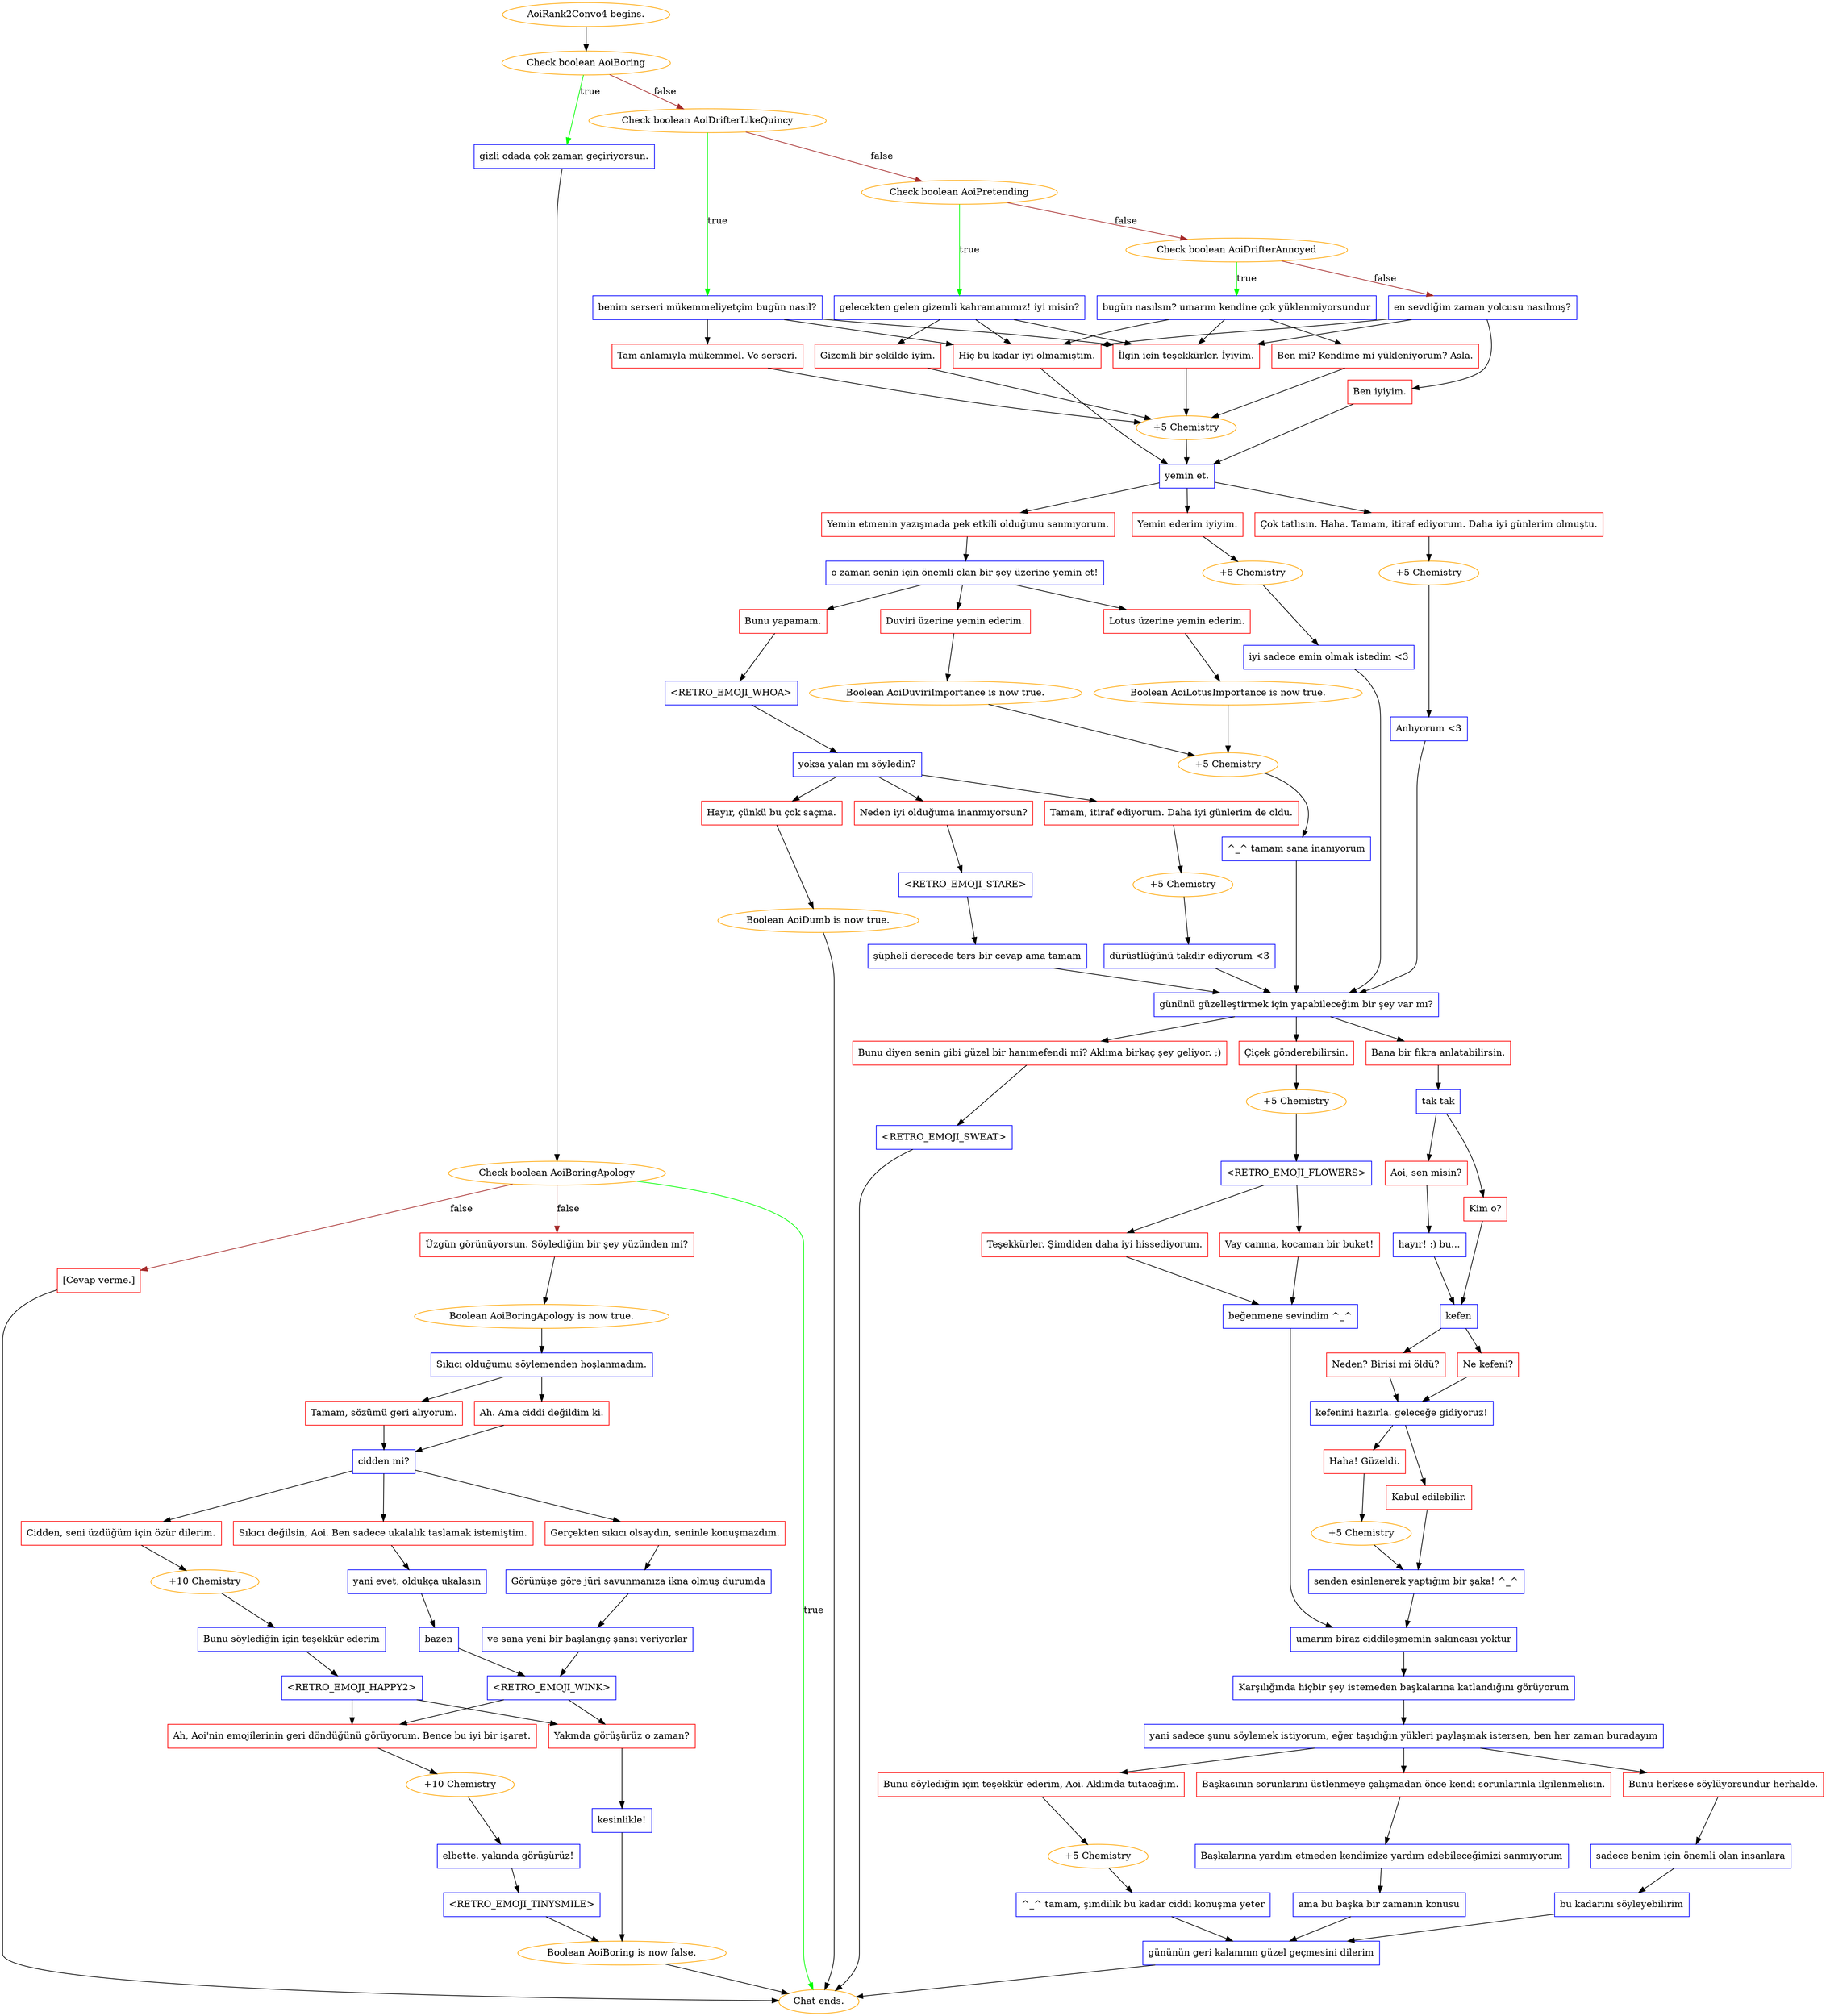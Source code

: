 digraph {
	"AoiRank2Convo4 begins." [color=orange];
		"AoiRank2Convo4 begins." -> j1890850141;
	j1890850141 [label="Check boolean AoiBoring",color=orange];
		j1890850141 -> j2316821034 [label=true,color=green];
		j1890850141 -> j4113960334 [label=false,color=brown];
	j2316821034 [label="gizli odada çok zaman geçiriyorsun.",shape=box,color=blue];
		j2316821034 -> j556140287;
	j4113960334 [label="Check boolean AoiDrifterLikeQuincy",color=orange];
		j4113960334 -> j676417089 [label=true,color=green];
		j4113960334 -> j1797833889 [label=false,color=brown];
	j556140287 [label="Check boolean AoiBoringApology",color=orange];
		j556140287 -> "Chat ends." [label=true,color=green];
		j556140287 -> j3554732778 [label=false,color=brown];
		j556140287 -> j2482094916 [label=false,color=brown];
	j676417089 [label="benim serseri mükemmeliyetçim bugün nasıl?",shape=box,color=blue];
		j676417089 -> j1951111716;
		j676417089 -> j918071986;
		j676417089 -> j1897246418;
	j1797833889 [label="Check boolean AoiPretending",color=orange];
		j1797833889 -> j3508252967 [label=true,color=green];
		j1797833889 -> j2808372172 [label=false,color=brown];
	"Chat ends." [color=orange];
	j3554732778 [label="Üzgün görünüyorsun. Söylediğim bir şey yüzünden mi?",shape=box,color=red];
		j3554732778 -> j3989683828;
	j2482094916 [label="[Cevap verme.]",shape=box,color=red];
		j2482094916 -> "Chat ends.";
	j1951111716 [label="Tam anlamıyla mükemmel. Ve serseri.",shape=box,color=red];
		j1951111716 -> j697049058;
	j918071986 [label="İlgin için teşekkürler. İyiyim.",shape=box,color=red];
		j918071986 -> j697049058;
	j1897246418 [label="Hiç bu kadar iyi olmamıştım.",shape=box,color=red];
		j1897246418 -> j3931295671;
	j3508252967 [label="gelecekten gelen gizemli kahramanımız! iyi misin?",shape=box,color=blue];
		j3508252967 -> j1724402788;
		j3508252967 -> j918071986;
		j3508252967 -> j1897246418;
	j2808372172 [label="Check boolean AoiDrifterAnnoyed",color=orange];
		j2808372172 -> j3371282653 [label=true,color=green];
		j2808372172 -> j1065642598 [label=false,color=brown];
	j3989683828 [label="Boolean AoiBoringApology is now true.",color=orange];
		j3989683828 -> j3906526033;
	j697049058 [label="+5 Chemistry",color=orange];
		j697049058 -> j3931295671;
	j3931295671 [label="yemin et.",shape=box,color=blue];
		j3931295671 -> j2788136191;
		j3931295671 -> j1670191720;
		j3931295671 -> j1944309893;
	j1724402788 [label="Gizemli bir şekilde iyim.",shape=box,color=red];
		j1724402788 -> j697049058;
	j3371282653 [label="bugün nasılsın? umarım kendine çok yüklenmiyorsundur",shape=box,color=blue];
		j3371282653 -> j1840867189;
		j3371282653 -> j918071986;
		j3371282653 -> j1897246418;
	j1065642598 [label="en sevdiğim zaman yolcusu nasılmış?",shape=box,color=blue];
		j1065642598 -> j3864555810;
		j1065642598 -> j918071986;
		j1065642598 -> j1897246418;
	j3906526033 [label="Sıkıcı olduğumu söylemenden hoşlanmadım.",shape=box,color=blue];
		j3906526033 -> j3156468360;
		j3906526033 -> j682215426;
	j2788136191 [label="Yemin ederim iyiyim.",shape=box,color=red];
		j2788136191 -> j1955647579;
	j1670191720 [label="Çok tatlısın. Haha. Tamam, itiraf ediyorum. Daha iyi günlerim olmuştu.",shape=box,color=red];
		j1670191720 -> j740589904;
	j1944309893 [label="Yemin etmenin yazışmada pek etkili olduğunu sanmıyorum.",shape=box,color=red];
		j1944309893 -> j2658361895;
	j1840867189 [label="Ben mi? Kendime mi yükleniyorum? Asla.",shape=box,color=red];
		j1840867189 -> j697049058;
	j3864555810 [label="Ben iyiyim.",shape=box,color=red];
		j3864555810 -> j3931295671;
	j3156468360 [label="Ah. Ama ciddi değildim ki.",shape=box,color=red];
		j3156468360 -> j2997691375;
	j682215426 [label="Tamam, sözümü geri alıyorum.",shape=box,color=red];
		j682215426 -> j2997691375;
	j1955647579 [label="+5 Chemistry",color=orange];
		j1955647579 -> j837056332;
	j740589904 [label="+5 Chemistry",color=orange];
		j740589904 -> j3328201522;
	j2658361895 [label="o zaman senin için önemli olan bir şey üzerine yemin et!",shape=box,color=blue];
		j2658361895 -> j42573753;
		j2658361895 -> j1531212993;
		j2658361895 -> j2653352835;
	j2997691375 [label="cidden mi?",shape=box,color=blue];
		j2997691375 -> j53046246;
		j2997691375 -> j2988129991;
		j2997691375 -> j463176066;
	j837056332 [label="iyi sadece emin olmak istedim <3",shape=box,color=blue];
		j837056332 -> j3774531844;
	j3328201522 [label="Anlıyorum <3",shape=box,color=blue];
		j3328201522 -> j3774531844;
	j42573753 [label="Bunu yapamam.",shape=box,color=red];
		j42573753 -> j1045025016;
	j1531212993 [label="Lotus üzerine yemin ederim.",shape=box,color=red];
		j1531212993 -> j2523496354;
	j2653352835 [label="Duviri üzerine yemin ederim.",shape=box,color=red];
		j2653352835 -> j3313661426;
	j53046246 [label="Cidden, seni üzdüğüm için özür dilerim.",shape=box,color=red];
		j53046246 -> j969784304;
	j2988129991 [label="Sıkıcı değilsin, Aoi. Ben sadece ukalalık taslamak istemiştim.",shape=box,color=red];
		j2988129991 -> j3703452447;
	j463176066 [label="Gerçekten sıkıcı olsaydın, seninle konuşmazdım.",shape=box,color=red];
		j463176066 -> j2408104778;
	j3774531844 [label="gününü güzelleştirmek için yapabileceğim bir şey var mı?",shape=box,color=blue];
		j3774531844 -> j3361932823;
		j3774531844 -> j3515328368;
		j3774531844 -> j1312441882;
	j1045025016 [label="<RETRO_EMOJI_WHOA>",shape=box,color=blue];
		j1045025016 -> j332192889;
	j2523496354 [label="Boolean AoiLotusImportance is now true.",color=orange];
		j2523496354 -> j641176029;
	j3313661426 [label="Boolean AoiDuviriImportance is now true.",color=orange];
		j3313661426 -> j641176029;
	j969784304 [label="+10 Chemistry",color=orange];
		j969784304 -> j683826331;
	j3703452447 [label="yani evet, oldukça ukalasın",shape=box,color=blue];
		j3703452447 -> j1052718279;
	j2408104778 [label="Görünüşe göre jüri savunmanıza ikna olmuş durumda",shape=box,color=blue];
		j2408104778 -> j930190425;
	j3361932823 [label="Bana bir fıkra anlatabilirsin.",shape=box,color=red];
		j3361932823 -> j1203301776;
	j3515328368 [label="Çiçek gönderebilirsin.",shape=box,color=red];
		j3515328368 -> j1670338355;
	j1312441882 [label="Bunu diyen senin gibi güzel bir hanımefendi mi? Aklıma birkaç şey geliyor. ;)",shape=box,color=red];
		j1312441882 -> j2350823537;
	j332192889 [label="yoksa yalan mı söyledin?",shape=box,color=blue];
		j332192889 -> j3930984677;
		j332192889 -> j3608074663;
		j332192889 -> j822862029;
	j641176029 [label="+5 Chemistry",color=orange];
		j641176029 -> j204163995;
	j683826331 [label="Bunu söylediğin için teşekkür ederim",shape=box,color=blue];
		j683826331 -> j2682546367;
	j1052718279 [label="bazen",shape=box,color=blue];
		j1052718279 -> j4059187433;
	j930190425 [label="ve sana yeni bir başlangıç şansı veriyorlar",shape=box,color=blue];
		j930190425 -> j4059187433;
	j1203301776 [label="tak tak",shape=box,color=blue];
		j1203301776 -> j2575821766;
		j1203301776 -> j2694984238;
	j1670338355 [label="+5 Chemistry",color=orange];
		j1670338355 -> j3455633645;
	j2350823537 [label="<RETRO_EMOJI_SWEAT>",shape=box,color=blue];
		j2350823537 -> "Chat ends.";
	j3930984677 [label="Tamam, itiraf ediyorum. Daha iyi günlerim de oldu.",shape=box,color=red];
		j3930984677 -> j4267956551;
	j3608074663 [label="Hayır, çünkü bu çok saçma.",shape=box,color=red];
		j3608074663 -> j3041803735;
	j822862029 [label="Neden iyi olduğuma inanmıyorsun?",shape=box,color=red];
		j822862029 -> j2902685614;
	j204163995 [label="^_^ tamam sana inanıyorum",shape=box,color=blue];
		j204163995 -> j3774531844;
	j2682546367 [label="<RETRO_EMOJI_HAPPY2>",shape=box,color=blue];
		j2682546367 -> j1009603135;
		j2682546367 -> j2393634203;
	j4059187433 [label="<RETRO_EMOJI_WINK>",shape=box,color=blue];
		j4059187433 -> j1009603135;
		j4059187433 -> j2393634203;
	j2575821766 [label="Kim o?",shape=box,color=red];
		j2575821766 -> j2830533953;
	j2694984238 [label="Aoi, sen misin?",shape=box,color=red];
		j2694984238 -> j1618702978;
	j3455633645 [label="<RETRO_EMOJI_FLOWERS>",shape=box,color=blue];
		j3455633645 -> j1143086812;
		j3455633645 -> j3999646013;
	j4267956551 [label="+5 Chemistry",color=orange];
		j4267956551 -> j2420842475;
	j3041803735 [label="Boolean AoiDumb is now true.",color=orange];
		j3041803735 -> "Chat ends.";
	j2902685614 [label="<RETRO_EMOJI_STARE>",shape=box,color=blue];
		j2902685614 -> j1241847981;
	j1009603135 [label="Yakında görüşürüz o zaman?",shape=box,color=red];
		j1009603135 -> j2912027951;
	j2393634203 [label="Ah, Aoi'nin emojilerinin geri döndüğünü görüyorum. Bence bu iyi bir işaret.",shape=box,color=red];
		j2393634203 -> j1173977084;
	j2830533953 [label="kefen",shape=box,color=blue];
		j2830533953 -> j1416652883;
		j2830533953 -> j1574613700;
	j1618702978 [label="hayır! :) bu...",shape=box,color=blue];
		j1618702978 -> j2830533953;
	j1143086812 [label="Teşekkürler. Şimdiden daha iyi hissediyorum.",shape=box,color=red];
		j1143086812 -> j2574916571;
	j3999646013 [label="Vay canına, kocaman bir buket!",shape=box,color=red];
		j3999646013 -> j2574916571;
	j2420842475 [label="dürüstlüğünü takdir ediyorum <3",shape=box,color=blue];
		j2420842475 -> j3774531844;
	j1241847981 [label="şüpheli derecede ters bir cevap ama tamam",shape=box,color=blue];
		j1241847981 -> j3774531844;
	j2912027951 [label="kesinlikle!",shape=box,color=blue];
		j2912027951 -> j2581611291;
	j1173977084 [label="+10 Chemistry",color=orange];
		j1173977084 -> j3342472452;
	j1416652883 [label="Ne kefeni?",shape=box,color=red];
		j1416652883 -> j1011525950;
	j1574613700 [label="Neden? Birisi mi öldü?",shape=box,color=red];
		j1574613700 -> j1011525950;
	j2574916571 [label="beğenmene sevindim ^_^",shape=box,color=blue];
		j2574916571 -> j3594263437;
	j2581611291 [label="Boolean AoiBoring is now false.",color=orange];
		j2581611291 -> "Chat ends.";
	j3342472452 [label="elbette. yakında görüşürüz!",shape=box,color=blue];
		j3342472452 -> j153386734;
	j1011525950 [label="kefenini hazırla. geleceğe gidiyoruz!",shape=box,color=blue];
		j1011525950 -> j2276614808;
		j1011525950 -> j3331041860;
	j3594263437 [label="umarım biraz ciddileşmemin sakıncası yoktur",shape=box,color=blue];
		j3594263437 -> j2016741238;
	j153386734 [label="<RETRO_EMOJI_TINYSMILE>",shape=box,color=blue];
		j153386734 -> j2581611291;
	j2276614808 [label="Haha! Güzeldi.",shape=box,color=red];
		j2276614808 -> j109274332;
	j3331041860 [label="Kabul edilebilir.",shape=box,color=red];
		j3331041860 -> j1086262856;
	j2016741238 [label="Karşılığında hiçbir şey istemeden başkalarına katlandığını görüyorum",shape=box,color=blue];
		j2016741238 -> j887276128;
	j109274332 [label="+5 Chemistry",color=orange];
		j109274332 -> j1086262856;
	j1086262856 [label="senden esinlenerek yaptığım bir şaka! ^_^",shape=box,color=blue];
		j1086262856 -> j3594263437;
	j887276128 [label="yani sadece şunu söylemek istiyorum, eğer taşıdığın yükleri paylaşmak istersen, ben her zaman buradayım",shape=box,color=blue];
		j887276128 -> j2859654042;
		j887276128 -> j3249801674;
		j887276128 -> j1207775665;
	j2859654042 [label="Bunu söylediğin için teşekkür ederim, Aoi. Aklımda tutacağım.",shape=box,color=red];
		j2859654042 -> j1355203772;
	j3249801674 [label="Başkasının sorunlarını üstlenmeye çalışmadan önce kendi sorunlarınla ilgilenmelisin.",shape=box,color=red];
		j3249801674 -> j3205465308;
	j1207775665 [label="Bunu herkese söylüyorsundur herhalde.",shape=box,color=red];
		j1207775665 -> j3050860481;
	j1355203772 [label="+5 Chemistry",color=orange];
		j1355203772 -> j3518608989;
	j3205465308 [label="Başkalarına yardım etmeden kendimize yardım edebileceğimizi sanmıyorum",shape=box,color=blue];
		j3205465308 -> j2682384347;
	j3050860481 [label="sadece benim için önemli olan insanlara",shape=box,color=blue];
		j3050860481 -> j2911066657;
	j3518608989 [label="^_^ tamam, şimdilik bu kadar ciddi konuşma yeter",shape=box,color=blue];
		j3518608989 -> j3480725817;
	j2682384347 [label="ama bu başka bir zamanın konusu",shape=box,color=blue];
		j2682384347 -> j3480725817;
	j2911066657 [label="bu kadarını söyleyebilirim",shape=box,color=blue];
		j2911066657 -> j3480725817;
	j3480725817 [label="gününün geri kalanının güzel geçmesini dilerim",shape=box,color=blue];
		j3480725817 -> "Chat ends.";
}